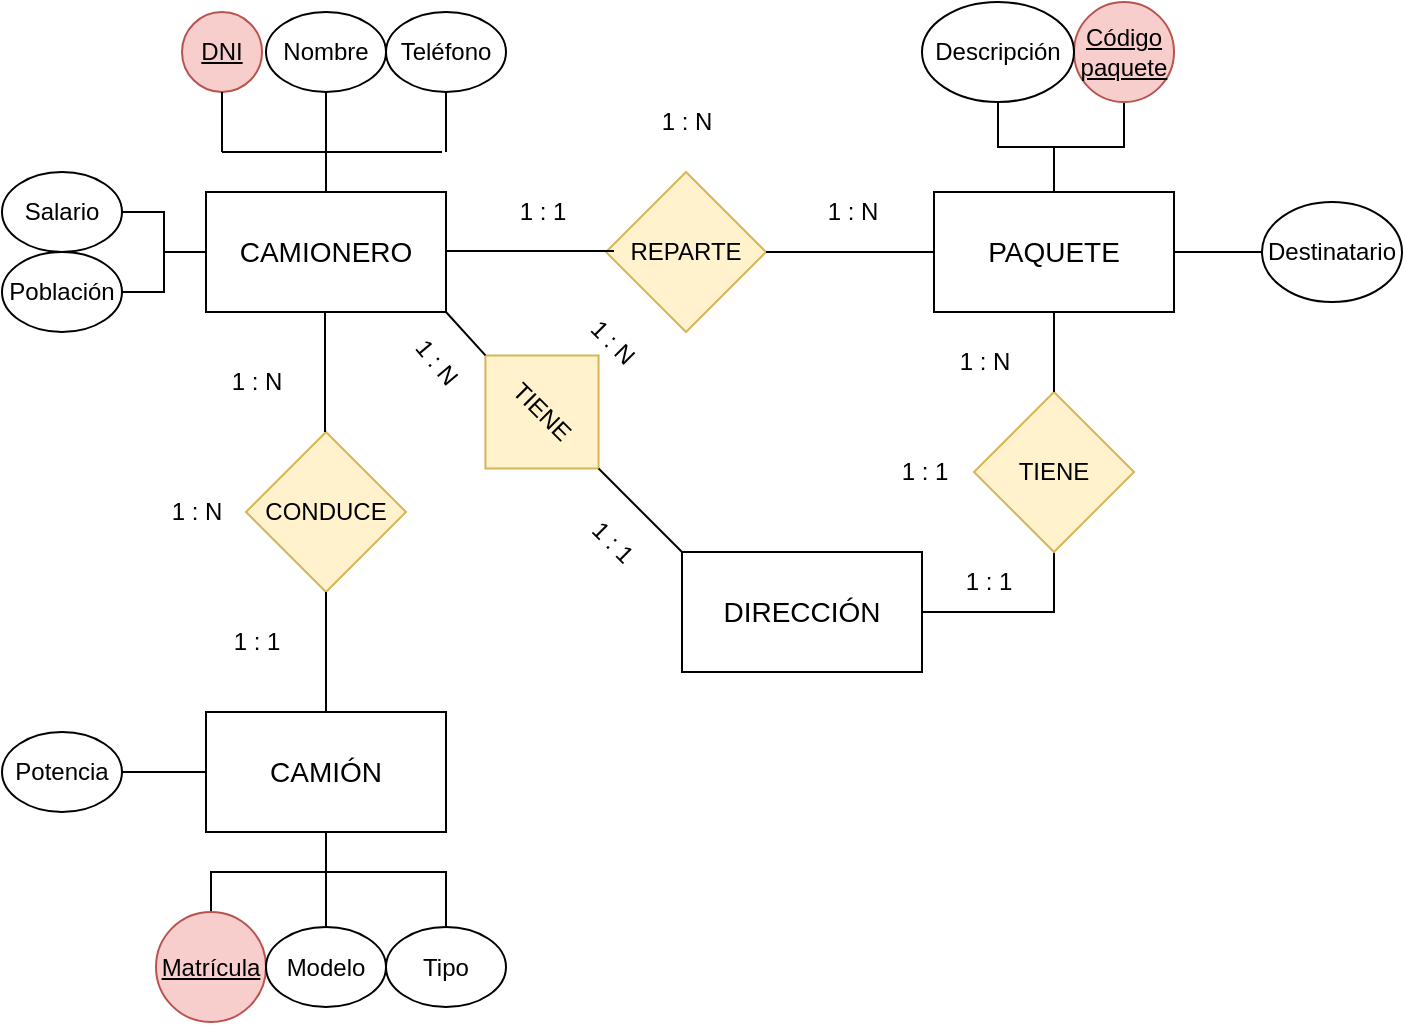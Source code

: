 <mxfile version="21.8.2" type="github">
  <diagram name="Página-1" id="78ed3y_AXZy9ldi5siUV">
    <mxGraphModel dx="1434" dy="795" grid="1" gridSize="10" guides="1" tooltips="1" connect="1" arrows="1" fold="1" page="1" pageScale="1" pageWidth="827" pageHeight="1169" math="0" shadow="0">
      <root>
        <mxCell id="0" />
        <mxCell id="1" parent="0" />
        <mxCell id="IQ7n-2P_HjUCSqsVsKf0-1" value="CAMIONERO" style="rounded=0;whiteSpace=wrap;html=1;fontSize=14;" vertex="1" parent="1">
          <mxGeometry x="172" y="220" width="120" height="60" as="geometry" />
        </mxCell>
        <mxCell id="IQ7n-2P_HjUCSqsVsKf0-2" value="PAQUETE" style="rounded=0;whiteSpace=wrap;html=1;fontSize=14;" vertex="1" parent="1">
          <mxGeometry x="536" y="220" width="120" height="60" as="geometry" />
        </mxCell>
        <mxCell id="IQ7n-2P_HjUCSqsVsKf0-3" value="REPARTE" style="rhombus;whiteSpace=wrap;html=1;fillColor=#fff2cc;strokeColor=#d6b656;" vertex="1" parent="1">
          <mxGeometry x="372" y="210" width="80" height="80" as="geometry" />
        </mxCell>
        <mxCell id="IQ7n-2P_HjUCSqsVsKf0-4" value="" style="endArrow=none;html=1;rounded=0;entryX=1;entryY=0.5;entryDx=0;entryDy=0;exitX=0;exitY=0.5;exitDx=0;exitDy=0;" edge="1" parent="1" source="IQ7n-2P_HjUCSqsVsKf0-2" target="IQ7n-2P_HjUCSqsVsKf0-3">
          <mxGeometry width="50" height="50" relative="1" as="geometry">
            <mxPoint x="512" y="440" as="sourcePoint" />
            <mxPoint x="562" y="390" as="targetPoint" />
          </mxGeometry>
        </mxCell>
        <mxCell id="IQ7n-2P_HjUCSqsVsKf0-5" value="" style="endArrow=none;html=1;rounded=0;entryX=1;entryY=0.5;entryDx=0;entryDy=0;exitX=0;exitY=0.5;exitDx=0;exitDy=0;" edge="1" parent="1">
          <mxGeometry width="50" height="50" relative="1" as="geometry">
            <mxPoint x="376" y="249.5" as="sourcePoint" />
            <mxPoint x="292" y="249.5" as="targetPoint" />
          </mxGeometry>
        </mxCell>
        <mxCell id="IQ7n-2P_HjUCSqsVsKf0-6" value="CAMIÓN" style="rounded=0;whiteSpace=wrap;html=1;fontSize=14;" vertex="1" parent="1">
          <mxGeometry x="172" y="480" width="120" height="60" as="geometry" />
        </mxCell>
        <mxCell id="IQ7n-2P_HjUCSqsVsKf0-7" value="CONDUCE" style="rhombus;whiteSpace=wrap;html=1;fillColor=#fff2cc;strokeColor=#d6b656;" vertex="1" parent="1">
          <mxGeometry x="192" y="340" width="80" height="80" as="geometry" />
        </mxCell>
        <mxCell id="IQ7n-2P_HjUCSqsVsKf0-8" value="" style="endArrow=none;html=1;rounded=0;entryX=0.5;entryY=1;entryDx=0;entryDy=0;exitX=0.5;exitY=0;exitDx=0;exitDy=0;" edge="1" parent="1" source="IQ7n-2P_HjUCSqsVsKf0-6" target="IQ7n-2P_HjUCSqsVsKf0-7">
          <mxGeometry width="50" height="50" relative="1" as="geometry">
            <mxPoint x="390" y="440" as="sourcePoint" />
            <mxPoint x="440" y="390" as="targetPoint" />
          </mxGeometry>
        </mxCell>
        <mxCell id="IQ7n-2P_HjUCSqsVsKf0-9" value="" style="endArrow=none;html=1;rounded=0;entryX=0.5;entryY=1;entryDx=0;entryDy=0;exitX=0.5;exitY=0;exitDx=0;exitDy=0;" edge="1" parent="1">
          <mxGeometry width="50" height="50" relative="1" as="geometry">
            <mxPoint x="231.5" y="340" as="sourcePoint" />
            <mxPoint x="231.5" y="280" as="targetPoint" />
          </mxGeometry>
        </mxCell>
        <mxCell id="IQ7n-2P_HjUCSqsVsKf0-10" value="DNI" style="ellipse;whiteSpace=wrap;html=1;aspect=fixed;fillColor=#f8cecc;strokeColor=#b85450;fontStyle=4" vertex="1" parent="1">
          <mxGeometry x="160" y="130" width="40" height="40" as="geometry" />
        </mxCell>
        <mxCell id="IQ7n-2P_HjUCSqsVsKf0-12" value="Nombre" style="ellipse;whiteSpace=wrap;html=1;" vertex="1" parent="1">
          <mxGeometry x="202" y="130" width="60" height="40" as="geometry" />
        </mxCell>
        <mxCell id="IQ7n-2P_HjUCSqsVsKf0-13" value="Teléfono" style="ellipse;whiteSpace=wrap;html=1;" vertex="1" parent="1">
          <mxGeometry x="262" y="130" width="60" height="40" as="geometry" />
        </mxCell>
        <mxCell id="IQ7n-2P_HjUCSqsVsKf0-35" style="edgeStyle=orthogonalEdgeStyle;rounded=0;orthogonalLoop=1;jettySize=auto;html=1;exitX=1;exitY=0.5;exitDx=0;exitDy=0;entryX=0;entryY=0.5;entryDx=0;entryDy=0;endArrow=none;endFill=0;" edge="1" parent="1" source="IQ7n-2P_HjUCSqsVsKf0-15" target="IQ7n-2P_HjUCSqsVsKf0-1">
          <mxGeometry relative="1" as="geometry" />
        </mxCell>
        <mxCell id="IQ7n-2P_HjUCSqsVsKf0-15" value="Población" style="ellipse;whiteSpace=wrap;html=1;" vertex="1" parent="1">
          <mxGeometry x="70" y="250" width="60" height="40" as="geometry" />
        </mxCell>
        <mxCell id="IQ7n-2P_HjUCSqsVsKf0-34" style="edgeStyle=orthogonalEdgeStyle;rounded=0;orthogonalLoop=1;jettySize=auto;html=1;exitX=1;exitY=0.5;exitDx=0;exitDy=0;entryX=0;entryY=0.5;entryDx=0;entryDy=0;endArrow=none;endFill=0;" edge="1" parent="1" source="IQ7n-2P_HjUCSqsVsKf0-16" target="IQ7n-2P_HjUCSqsVsKf0-1">
          <mxGeometry relative="1" as="geometry" />
        </mxCell>
        <mxCell id="IQ7n-2P_HjUCSqsVsKf0-16" value="Salario" style="ellipse;whiteSpace=wrap;html=1;" vertex="1" parent="1">
          <mxGeometry x="70" y="210" width="60" height="40" as="geometry" />
        </mxCell>
        <mxCell id="IQ7n-2P_HjUCSqsVsKf0-17" value="" style="endArrow=none;html=1;rounded=0;entryX=0.5;entryY=1;entryDx=0;entryDy=0;" edge="1" parent="1" target="IQ7n-2P_HjUCSqsVsKf0-10">
          <mxGeometry width="50" height="50" relative="1" as="geometry">
            <mxPoint x="180" y="200" as="sourcePoint" />
            <mxPoint x="440" y="390" as="targetPoint" />
          </mxGeometry>
        </mxCell>
        <mxCell id="IQ7n-2P_HjUCSqsVsKf0-18" value="" style="endArrow=none;html=1;rounded=0;entryX=0.5;entryY=1;entryDx=0;entryDy=0;" edge="1" parent="1" target="IQ7n-2P_HjUCSqsVsKf0-12">
          <mxGeometry width="50" height="50" relative="1" as="geometry">
            <mxPoint x="232" y="200" as="sourcePoint" />
            <mxPoint x="440" y="390" as="targetPoint" />
          </mxGeometry>
        </mxCell>
        <mxCell id="IQ7n-2P_HjUCSqsVsKf0-19" value="" style="endArrow=none;html=1;rounded=0;entryX=0.5;entryY=1;entryDx=0;entryDy=0;" edge="1" parent="1">
          <mxGeometry width="50" height="50" relative="1" as="geometry">
            <mxPoint x="292" y="200" as="sourcePoint" />
            <mxPoint x="292" y="170" as="targetPoint" />
            <Array as="points">
              <mxPoint x="292" y="180" />
            </Array>
          </mxGeometry>
        </mxCell>
        <mxCell id="IQ7n-2P_HjUCSqsVsKf0-20" value="" style="endArrow=none;html=1;rounded=0;" edge="1" parent="1">
          <mxGeometry width="50" height="50" relative="1" as="geometry">
            <mxPoint x="180" y="200" as="sourcePoint" />
            <mxPoint x="290" y="200" as="targetPoint" />
          </mxGeometry>
        </mxCell>
        <mxCell id="IQ7n-2P_HjUCSqsVsKf0-22" value="" style="endArrow=none;html=1;rounded=0;exitX=0.5;exitY=0;exitDx=0;exitDy=0;" edge="1" parent="1" source="IQ7n-2P_HjUCSqsVsKf0-1">
          <mxGeometry width="50" height="50" relative="1" as="geometry">
            <mxPoint x="390" y="440" as="sourcePoint" />
            <mxPoint x="232" y="200" as="targetPoint" />
          </mxGeometry>
        </mxCell>
        <mxCell id="IQ7n-2P_HjUCSqsVsKf0-32" style="edgeStyle=orthogonalEdgeStyle;rounded=0;orthogonalLoop=1;jettySize=auto;html=1;exitX=0.5;exitY=1;exitDx=0;exitDy=0;entryX=0.5;entryY=0;entryDx=0;entryDy=0;endArrow=none;endFill=0;" edge="1" parent="1" source="IQ7n-2P_HjUCSqsVsKf0-23" target="IQ7n-2P_HjUCSqsVsKf0-2">
          <mxGeometry relative="1" as="geometry" />
        </mxCell>
        <mxCell id="IQ7n-2P_HjUCSqsVsKf0-23" value="Código paquete" style="ellipse;whiteSpace=wrap;html=1;aspect=fixed;fillColor=#f8cecc;strokeColor=#b85450;fontStyle=4" vertex="1" parent="1">
          <mxGeometry x="606" y="125" width="50" height="50" as="geometry" />
        </mxCell>
        <mxCell id="IQ7n-2P_HjUCSqsVsKf0-31" style="edgeStyle=orthogonalEdgeStyle;rounded=0;orthogonalLoop=1;jettySize=auto;html=1;exitX=0.5;exitY=1;exitDx=0;exitDy=0;entryX=0.5;entryY=0;entryDx=0;entryDy=0;endArrow=none;endFill=0;" edge="1" parent="1" source="IQ7n-2P_HjUCSqsVsKf0-24" target="IQ7n-2P_HjUCSqsVsKf0-2">
          <mxGeometry relative="1" as="geometry" />
        </mxCell>
        <mxCell id="IQ7n-2P_HjUCSqsVsKf0-24" value="Descripción" style="ellipse;whiteSpace=wrap;html=1;" vertex="1" parent="1">
          <mxGeometry x="530" y="125" width="76" height="50" as="geometry" />
        </mxCell>
        <mxCell id="IQ7n-2P_HjUCSqsVsKf0-26" value="Destinatario" style="ellipse;whiteSpace=wrap;html=1;" vertex="1" parent="1">
          <mxGeometry x="700" y="225" width="70" height="50" as="geometry" />
        </mxCell>
        <mxCell id="IQ7n-2P_HjUCSqsVsKf0-29" value="" style="endArrow=none;html=1;rounded=0;entryX=1;entryY=0.5;entryDx=0;entryDy=0;exitX=0;exitY=0.5;exitDx=0;exitDy=0;" edge="1" parent="1" source="IQ7n-2P_HjUCSqsVsKf0-26" target="IQ7n-2P_HjUCSqsVsKf0-2">
          <mxGeometry width="50" height="50" relative="1" as="geometry">
            <mxPoint x="680" y="250" as="sourcePoint" />
            <mxPoint x="440" y="390" as="targetPoint" />
          </mxGeometry>
        </mxCell>
        <mxCell id="IQ7n-2P_HjUCSqsVsKf0-48" style="edgeStyle=orthogonalEdgeStyle;rounded=0;orthogonalLoop=1;jettySize=auto;html=1;exitX=0.5;exitY=0;exitDx=0;exitDy=0;entryX=0.5;entryY=1;entryDx=0;entryDy=0;endArrow=none;endFill=0;" edge="1" parent="1" source="IQ7n-2P_HjUCSqsVsKf0-39" target="IQ7n-2P_HjUCSqsVsKf0-6">
          <mxGeometry relative="1" as="geometry">
            <Array as="points">
              <mxPoint x="175" y="560" />
              <mxPoint x="232" y="560" />
            </Array>
          </mxGeometry>
        </mxCell>
        <mxCell id="IQ7n-2P_HjUCSqsVsKf0-39" value="Matrícula" style="ellipse;whiteSpace=wrap;html=1;aspect=fixed;fillColor=#f8cecc;strokeColor=#b85450;fontStyle=4" vertex="1" parent="1">
          <mxGeometry x="147" y="580" width="55" height="55" as="geometry" />
        </mxCell>
        <mxCell id="IQ7n-2P_HjUCSqsVsKf0-47" style="edgeStyle=orthogonalEdgeStyle;rounded=0;orthogonalLoop=1;jettySize=auto;html=1;exitX=0.5;exitY=0;exitDx=0;exitDy=0;entryX=0.5;entryY=1;entryDx=0;entryDy=0;endArrow=none;endFill=0;" edge="1" parent="1" source="IQ7n-2P_HjUCSqsVsKf0-40" target="IQ7n-2P_HjUCSqsVsKf0-6">
          <mxGeometry relative="1" as="geometry" />
        </mxCell>
        <mxCell id="IQ7n-2P_HjUCSqsVsKf0-40" value="Modelo" style="ellipse;whiteSpace=wrap;html=1;" vertex="1" parent="1">
          <mxGeometry x="202" y="587.5" width="60" height="40" as="geometry" />
        </mxCell>
        <mxCell id="IQ7n-2P_HjUCSqsVsKf0-45" value="" style="edgeStyle=orthogonalEdgeStyle;rounded=0;orthogonalLoop=1;jettySize=auto;html=1;endArrow=none;endFill=0;" edge="1" parent="1" source="IQ7n-2P_HjUCSqsVsKf0-41" target="IQ7n-2P_HjUCSqsVsKf0-6">
          <mxGeometry relative="1" as="geometry" />
        </mxCell>
        <mxCell id="IQ7n-2P_HjUCSqsVsKf0-41" value="Potencia" style="ellipse;whiteSpace=wrap;html=1;" vertex="1" parent="1">
          <mxGeometry x="70" y="490" width="60" height="40" as="geometry" />
        </mxCell>
        <mxCell id="IQ7n-2P_HjUCSqsVsKf0-46" style="edgeStyle=orthogonalEdgeStyle;rounded=0;orthogonalLoop=1;jettySize=auto;html=1;exitX=0.5;exitY=0;exitDx=0;exitDy=0;entryX=0.5;entryY=1;entryDx=0;entryDy=0;endArrow=none;endFill=0;" edge="1" parent="1" source="IQ7n-2P_HjUCSqsVsKf0-42" target="IQ7n-2P_HjUCSqsVsKf0-6">
          <mxGeometry relative="1" as="geometry">
            <Array as="points">
              <mxPoint x="292" y="560" />
              <mxPoint x="232" y="560" />
            </Array>
          </mxGeometry>
        </mxCell>
        <mxCell id="IQ7n-2P_HjUCSqsVsKf0-42" value="Tipo" style="ellipse;whiteSpace=wrap;html=1;" vertex="1" parent="1">
          <mxGeometry x="262" y="587.5" width="60" height="40" as="geometry" />
        </mxCell>
        <mxCell id="IQ7n-2P_HjUCSqsVsKf0-49" value="DIRECCIÓN" style="rounded=0;whiteSpace=wrap;html=1;fontSize=14;" vertex="1" parent="1">
          <mxGeometry x="410" y="400" width="120" height="60" as="geometry" />
        </mxCell>
        <mxCell id="IQ7n-2P_HjUCSqsVsKf0-53" value="TIENE" style="rhombus;whiteSpace=wrap;html=1;rotation=45;fillColor=#fff2cc;strokeColor=#d6b656;" vertex="1" parent="1">
          <mxGeometry x="300" y="290" width="80" height="80" as="geometry" />
        </mxCell>
        <mxCell id="IQ7n-2P_HjUCSqsVsKf0-61" style="edgeStyle=orthogonalEdgeStyle;rounded=0;orthogonalLoop=1;jettySize=auto;html=1;exitX=0.5;exitY=1;exitDx=0;exitDy=0;entryX=1;entryY=0.5;entryDx=0;entryDy=0;endArrow=none;endFill=0;" edge="1" parent="1" source="IQ7n-2P_HjUCSqsVsKf0-54" target="IQ7n-2P_HjUCSqsVsKf0-49">
          <mxGeometry relative="1" as="geometry" />
        </mxCell>
        <mxCell id="IQ7n-2P_HjUCSqsVsKf0-54" value="TIENE" style="rhombus;whiteSpace=wrap;html=1;fillColor=#fff2cc;strokeColor=#d6b656;" vertex="1" parent="1">
          <mxGeometry x="556" y="320" width="80" height="80" as="geometry" />
        </mxCell>
        <mxCell id="IQ7n-2P_HjUCSqsVsKf0-55" value="" style="endArrow=none;html=1;rounded=0;entryX=0;entryY=0.5;entryDx=0;entryDy=0;exitX=1;exitY=1;exitDx=0;exitDy=0;" edge="1" parent="1" source="IQ7n-2P_HjUCSqsVsKf0-1" target="IQ7n-2P_HjUCSqsVsKf0-53">
          <mxGeometry width="50" height="50" relative="1" as="geometry">
            <mxPoint x="390" y="440" as="sourcePoint" />
            <mxPoint x="440" y="390" as="targetPoint" />
          </mxGeometry>
        </mxCell>
        <mxCell id="IQ7n-2P_HjUCSqsVsKf0-56" value="" style="endArrow=none;html=1;rounded=0;entryX=1;entryY=0.5;entryDx=0;entryDy=0;exitX=0;exitY=0;exitDx=0;exitDy=0;" edge="1" parent="1" source="IQ7n-2P_HjUCSqsVsKf0-49" target="IQ7n-2P_HjUCSqsVsKf0-53">
          <mxGeometry width="50" height="50" relative="1" as="geometry">
            <mxPoint x="390" y="440" as="sourcePoint" />
            <mxPoint x="440" y="390" as="targetPoint" />
          </mxGeometry>
        </mxCell>
        <mxCell id="IQ7n-2P_HjUCSqsVsKf0-57" value="" style="endArrow=none;html=1;rounded=0;entryX=0.5;entryY=1;entryDx=0;entryDy=0;exitX=0.5;exitY=0;exitDx=0;exitDy=0;" edge="1" parent="1" source="IQ7n-2P_HjUCSqsVsKf0-54" target="IQ7n-2P_HjUCSqsVsKf0-2">
          <mxGeometry width="50" height="50" relative="1" as="geometry">
            <mxPoint x="390" y="440" as="sourcePoint" />
            <mxPoint x="440" y="390" as="targetPoint" />
          </mxGeometry>
        </mxCell>
        <mxCell id="IQ7n-2P_HjUCSqsVsKf0-68" value="1 : 1" style="text;html=1;align=center;verticalAlign=middle;resizable=0;points=[];autosize=1;strokeColor=none;fillColor=none;" vertex="1" parent="1">
          <mxGeometry x="538" y="400" width="50" height="30" as="geometry" />
        </mxCell>
        <mxCell id="IQ7n-2P_HjUCSqsVsKf0-69" value="1 : 1" style="text;html=1;align=center;verticalAlign=middle;resizable=0;points=[];autosize=1;strokeColor=none;fillColor=none;" vertex="1" parent="1">
          <mxGeometry x="506" y="345" width="50" height="30" as="geometry" />
        </mxCell>
        <mxCell id="IQ7n-2P_HjUCSqsVsKf0-70" value="1 : N" style="text;html=1;align=center;verticalAlign=middle;resizable=0;points=[];autosize=1;strokeColor=none;fillColor=none;" vertex="1" parent="1">
          <mxGeometry x="536" y="290" width="50" height="30" as="geometry" />
        </mxCell>
        <mxCell id="IQ7n-2P_HjUCSqsVsKf0-71" value="1 : 1" style="text;html=1;align=center;verticalAlign=middle;resizable=0;points=[];autosize=1;strokeColor=none;fillColor=none;" vertex="1" parent="1">
          <mxGeometry x="172" y="430" width="50" height="30" as="geometry" />
        </mxCell>
        <mxCell id="IQ7n-2P_HjUCSqsVsKf0-72" value="1 : N" style="text;html=1;align=center;verticalAlign=middle;resizable=0;points=[];autosize=1;strokeColor=none;fillColor=none;" vertex="1" parent="1">
          <mxGeometry x="172" y="300" width="50" height="30" as="geometry" />
        </mxCell>
        <mxCell id="IQ7n-2P_HjUCSqsVsKf0-73" value="1 : N" style="text;html=1;align=center;verticalAlign=middle;resizable=0;points=[];autosize=1;strokeColor=none;fillColor=none;" vertex="1" parent="1">
          <mxGeometry x="142" y="365" width="50" height="30" as="geometry" />
        </mxCell>
        <mxCell id="IQ7n-2P_HjUCSqsVsKf0-74" value="1 : 1" style="text;html=1;align=center;verticalAlign=middle;resizable=0;points=[];autosize=1;strokeColor=none;fillColor=none;" vertex="1" parent="1">
          <mxGeometry x="315" y="215" width="50" height="30" as="geometry" />
        </mxCell>
        <mxCell id="IQ7n-2P_HjUCSqsVsKf0-75" value="1 : N" style="text;html=1;align=center;verticalAlign=middle;resizable=0;points=[];autosize=1;" vertex="1" parent="1">
          <mxGeometry x="387" y="170" width="50" height="30" as="geometry" />
        </mxCell>
        <mxCell id="IQ7n-2P_HjUCSqsVsKf0-76" value="1 : N" style="text;html=1;align=center;verticalAlign=middle;resizable=0;points=[];autosize=1;strokeColor=none;fillColor=none;" vertex="1" parent="1">
          <mxGeometry x="470" y="215" width="50" height="30" as="geometry" />
        </mxCell>
        <mxCell id="IQ7n-2P_HjUCSqsVsKf0-77" value="1 : N" style="text;html=1;align=center;verticalAlign=middle;resizable=0;points=[];autosize=1;strokeColor=none;fillColor=none;rotation=50;" vertex="1" parent="1">
          <mxGeometry x="262" y="290" width="50" height="30" as="geometry" />
        </mxCell>
        <mxCell id="IQ7n-2P_HjUCSqsVsKf0-78" value="1 : 1" style="text;html=1;align=center;verticalAlign=middle;resizable=0;points=[];autosize=1;strokeColor=none;fillColor=none;rotation=45;" vertex="1" parent="1">
          <mxGeometry x="350" y="380" width="50" height="30" as="geometry" />
        </mxCell>
        <mxCell id="IQ7n-2P_HjUCSqsVsKf0-79" value="1 : N" style="text;html=1;align=center;verticalAlign=middle;resizable=0;points=[];autosize=1;strokeColor=none;fillColor=none;rotation=45;" vertex="1" parent="1">
          <mxGeometry x="350" y="280" width="50" height="30" as="geometry" />
        </mxCell>
      </root>
    </mxGraphModel>
  </diagram>
</mxfile>

